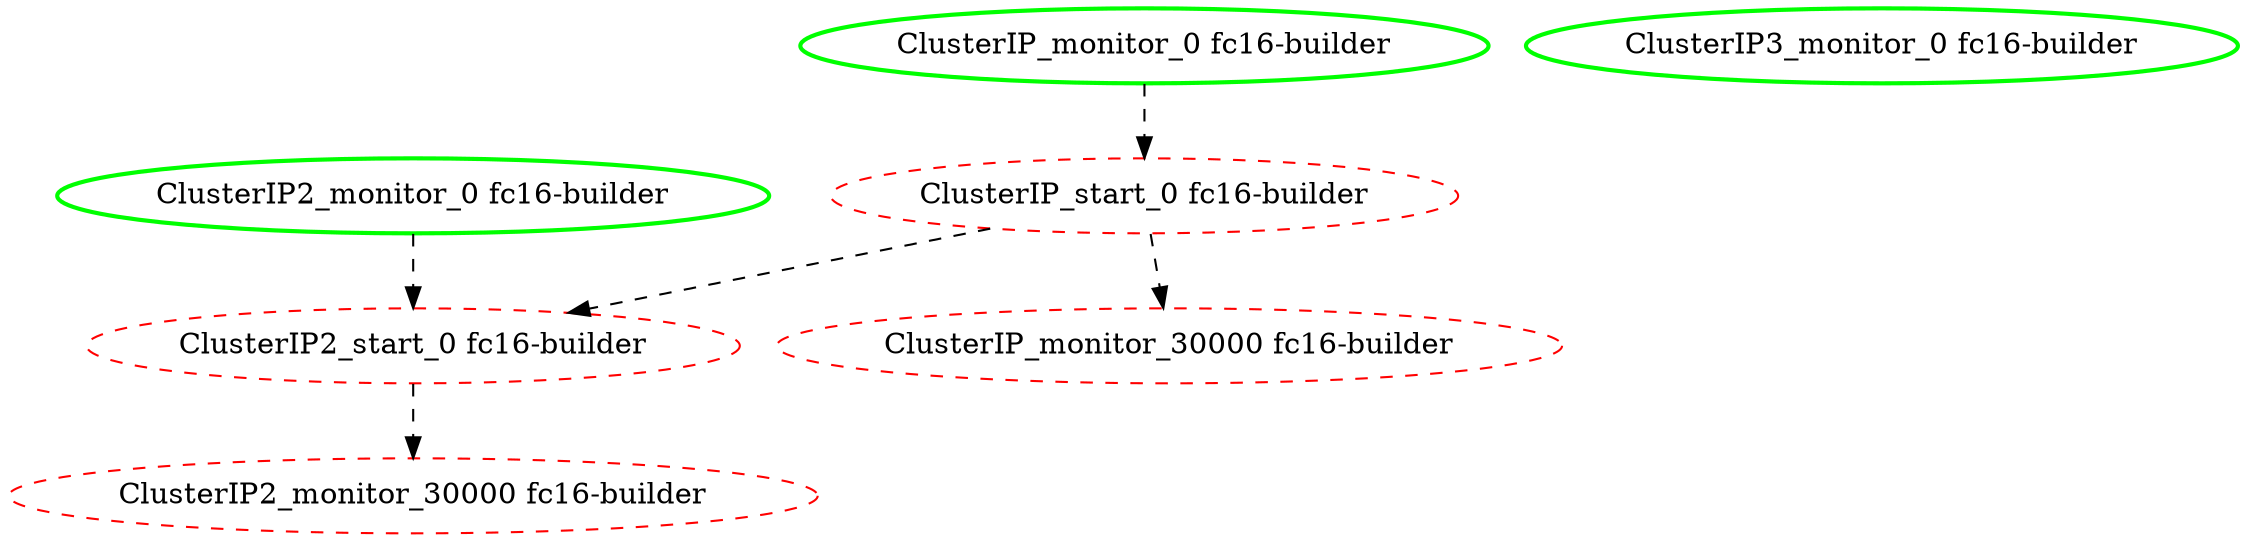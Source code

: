 digraph "g" {
"ClusterIP2_monitor_0 fc16-builder" -> "ClusterIP2_start_0 fc16-builder" [ style = dashed]
"ClusterIP2_monitor_0 fc16-builder" [ style=bold color="green" fontcolor="black"]
"ClusterIP2_monitor_30000 fc16-builder" [ style=dashed color="red" fontcolor="black"]
"ClusterIP2_start_0 fc16-builder" -> "ClusterIP2_monitor_30000 fc16-builder" [ style = dashed]
"ClusterIP2_start_0 fc16-builder" [ style=dashed color="red" fontcolor="black"]
"ClusterIP3_monitor_0 fc16-builder" [ style=bold color="green" fontcolor="black"]
"ClusterIP_monitor_0 fc16-builder" -> "ClusterIP_start_0 fc16-builder" [ style = dashed]
"ClusterIP_monitor_0 fc16-builder" [ style=bold color="green" fontcolor="black"]
"ClusterIP_monitor_30000 fc16-builder" [ style=dashed color="red" fontcolor="black"]
"ClusterIP_start_0 fc16-builder" -> "ClusterIP2_start_0 fc16-builder" [ style = dashed]
"ClusterIP_start_0 fc16-builder" -> "ClusterIP_monitor_30000 fc16-builder" [ style = dashed]
"ClusterIP_start_0 fc16-builder" [ style=dashed color="red" fontcolor="black"]
}
